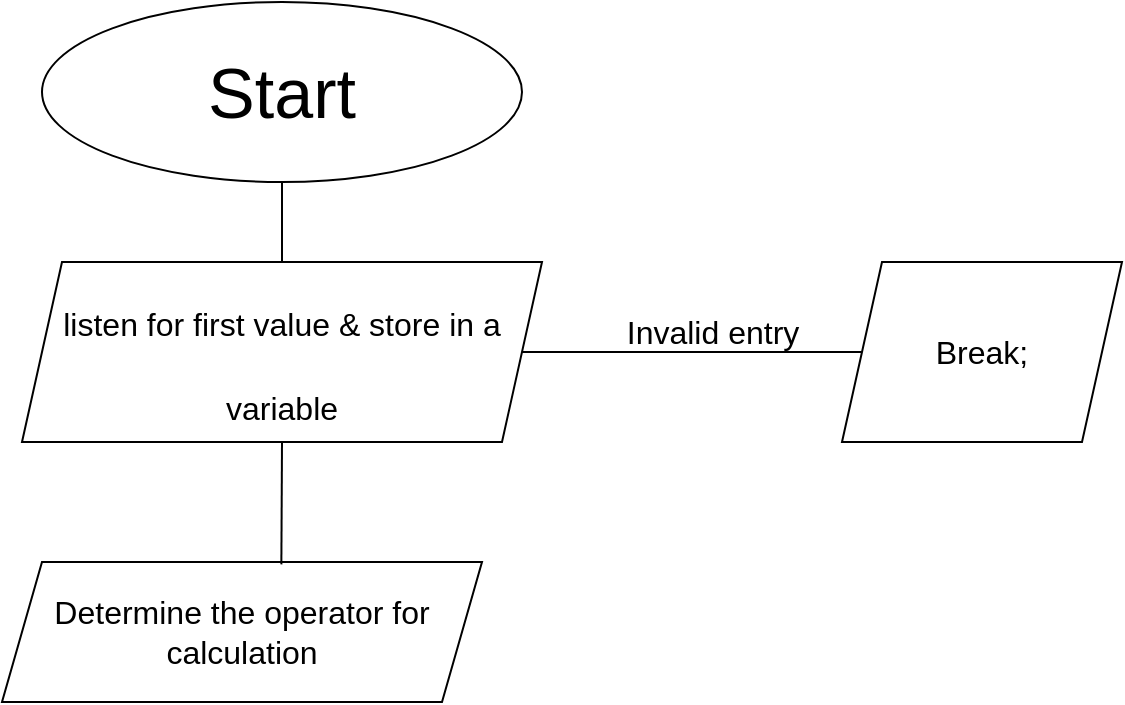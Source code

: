 <mxfile>
    <diagram id="LBozKvypoBvMPCBHIibJ" name="Page-1">
        <mxGraphModel dx="746" dy="563" grid="1" gridSize="10" guides="1" tooltips="1" connect="1" arrows="1" fold="1" page="1" pageScale="1" pageWidth="850" pageHeight="1100" math="0" shadow="0">
            <root>
                <mxCell id="0"/>
                <mxCell id="1" parent="0"/>
                <mxCell id="2" value="&lt;font style=&quot;font-size: 35px;&quot;&gt;Start&lt;/font&gt;" style="ellipse;whiteSpace=wrap;html=1;" vertex="1" parent="1">
                    <mxGeometry x="200" y="30" width="240" height="90" as="geometry"/>
                </mxCell>
                <mxCell id="3" value="&lt;font style=&quot;font-size: 16px;&quot;&gt;listen for first value &amp;amp; store in a variable&lt;/font&gt;" style="shape=parallelogram;perimeter=parallelogramPerimeter;whiteSpace=wrap;html=1;fixedSize=1;fontSize=35;" vertex="1" parent="1">
                    <mxGeometry x="190" y="160" width="260" height="90" as="geometry"/>
                </mxCell>
                <mxCell id="4" value="" style="endArrow=none;html=1;fontSize=16;entryX=0.5;entryY=1;entryDx=0;entryDy=0;exitX=0.5;exitY=0;exitDx=0;exitDy=0;" edge="1" parent="1" source="3" target="2">
                    <mxGeometry width="50" height="50" relative="1" as="geometry">
                        <mxPoint x="360" y="300" as="sourcePoint"/>
                        <mxPoint x="410" y="250" as="targetPoint"/>
                    </mxGeometry>
                </mxCell>
                <mxCell id="5" value="Break;" style="shape=parallelogram;perimeter=parallelogramPerimeter;whiteSpace=wrap;html=1;fixedSize=1;fontSize=16;" vertex="1" parent="1">
                    <mxGeometry x="600" y="160" width="140" height="90" as="geometry"/>
                </mxCell>
                <mxCell id="6" value="" style="endArrow=none;html=1;fontSize=16;entryX=0;entryY=0.5;entryDx=0;entryDy=0;exitX=1;exitY=0.5;exitDx=0;exitDy=0;" edge="1" parent="1" source="3" target="5">
                    <mxGeometry width="50" height="50" relative="1" as="geometry">
                        <mxPoint x="360" y="300" as="sourcePoint"/>
                        <mxPoint x="410" y="250" as="targetPoint"/>
                    </mxGeometry>
                </mxCell>
                <mxCell id="7" value="Invalid entry" style="text;html=1;align=center;verticalAlign=middle;resizable=0;points=[];autosize=1;strokeColor=none;fillColor=none;fontSize=16;" vertex="1" parent="1">
                    <mxGeometry x="480" y="180" width="110" height="30" as="geometry"/>
                </mxCell>
                <mxCell id="8" value="Determine the operator for calculation" style="shape=parallelogram;perimeter=parallelogramPerimeter;whiteSpace=wrap;html=1;fixedSize=1;fontSize=16;" vertex="1" parent="1">
                    <mxGeometry x="180" y="310" width="240" height="70" as="geometry"/>
                </mxCell>
                <mxCell id="9" value="" style="endArrow=none;html=1;fontSize=16;entryX=0.5;entryY=1;entryDx=0;entryDy=0;exitX=0.582;exitY=0.017;exitDx=0;exitDy=0;exitPerimeter=0;" edge="1" parent="1" source="8" target="3">
                    <mxGeometry width="50" height="50" relative="1" as="geometry">
                        <mxPoint x="360" y="300" as="sourcePoint"/>
                        <mxPoint x="410" y="250" as="targetPoint"/>
                    </mxGeometry>
                </mxCell>
            </root>
        </mxGraphModel>
    </diagram>
</mxfile>